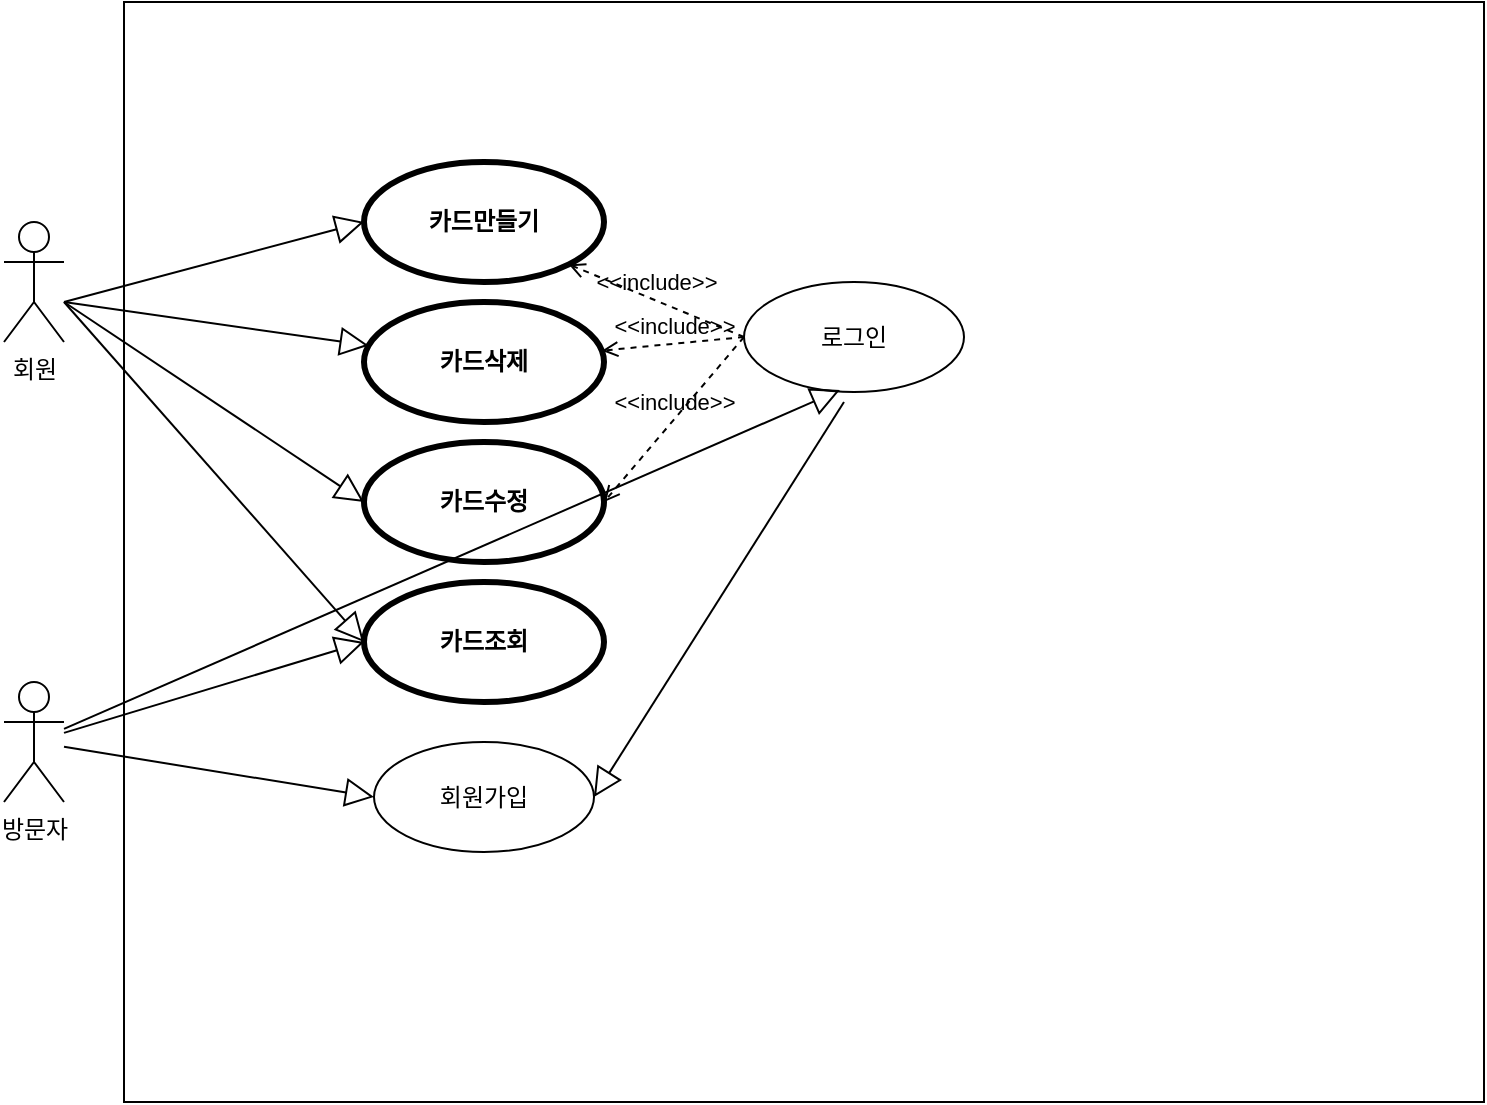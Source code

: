 <mxfile version="19.0.3" type="github">
  <diagram id="jXuyEvzjSoA7tnB848QS" name="Page-1">
    <mxGraphModel dx="1102" dy="574" grid="1" gridSize="10" guides="1" tooltips="1" connect="1" arrows="1" fold="1" page="1" pageScale="1" pageWidth="827" pageHeight="1169" math="0" shadow="0">
      <root>
        <mxCell id="0" />
        <mxCell id="1" parent="0" />
        <mxCell id="jtz-IIcLqqU1N7CMjUnq-1" value="" style="shape=rect;html=1;verticalAlign=top;fontStyle=1;whiteSpace=wrap;align=center;" vertex="1" parent="1">
          <mxGeometry x="120" y="40" width="680" height="550" as="geometry" />
        </mxCell>
        <mxCell id="jtz-IIcLqqU1N7CMjUnq-2" value="회원" style="shape=umlActor;html=1;verticalLabelPosition=bottom;verticalAlign=top;align=center;" vertex="1" parent="1">
          <mxGeometry x="60" y="150" width="30" height="60" as="geometry" />
        </mxCell>
        <mxCell id="jtz-IIcLqqU1N7CMjUnq-3" value="방문자" style="shape=umlActor;html=1;verticalLabelPosition=bottom;verticalAlign=top;align=center;" vertex="1" parent="1">
          <mxGeometry x="60" y="380" width="30" height="60" as="geometry" />
        </mxCell>
        <mxCell id="jtz-IIcLqqU1N7CMjUnq-4" value="카드만들기" style="shape=ellipse;html=1;strokeWidth=3;fontStyle=1;whiteSpace=wrap;align=center;perimeter=ellipsePerimeter;" vertex="1" parent="1">
          <mxGeometry x="240" y="120" width="120" height="60" as="geometry" />
        </mxCell>
        <mxCell id="jtz-IIcLqqU1N7CMjUnq-5" value="카드삭제" style="shape=ellipse;html=1;strokeWidth=3;fontStyle=1;whiteSpace=wrap;align=center;perimeter=ellipsePerimeter;" vertex="1" parent="1">
          <mxGeometry x="240" y="190" width="120" height="60" as="geometry" />
        </mxCell>
        <mxCell id="jtz-IIcLqqU1N7CMjUnq-6" value="카드조회" style="shape=ellipse;html=1;strokeWidth=3;fontStyle=1;whiteSpace=wrap;align=center;perimeter=ellipsePerimeter;" vertex="1" parent="1">
          <mxGeometry x="240" y="330" width="120" height="60" as="geometry" />
        </mxCell>
        <mxCell id="jtz-IIcLqqU1N7CMjUnq-7" value="" style="edgeStyle=none;html=1;endArrow=block;endFill=0;endSize=12;verticalAlign=bottom;rounded=0;" edge="1" parent="1" target="jtz-IIcLqqU1N7CMjUnq-5">
          <mxGeometry width="160" relative="1" as="geometry">
            <mxPoint x="90" y="190" as="sourcePoint" />
            <mxPoint x="250" y="190" as="targetPoint" />
          </mxGeometry>
        </mxCell>
        <mxCell id="jtz-IIcLqqU1N7CMjUnq-8" value="" style="edgeStyle=none;html=1;endArrow=block;endFill=0;endSize=12;verticalAlign=bottom;rounded=0;entryX=0;entryY=0.5;entryDx=0;entryDy=0;" edge="1" parent="1" target="jtz-IIcLqqU1N7CMjUnq-4">
          <mxGeometry width="160" relative="1" as="geometry">
            <mxPoint x="90" y="190" as="sourcePoint" />
            <mxPoint x="252.309" y="221.758" as="targetPoint" />
          </mxGeometry>
        </mxCell>
        <mxCell id="jtz-IIcLqqU1N7CMjUnq-9" value="" style="edgeStyle=none;html=1;endArrow=block;endFill=0;endSize=12;verticalAlign=bottom;rounded=0;entryX=0;entryY=0.5;entryDx=0;entryDy=0;" edge="1" parent="1" target="jtz-IIcLqqU1N7CMjUnq-6">
          <mxGeometry width="160" relative="1" as="geometry">
            <mxPoint x="90" y="190" as="sourcePoint" />
            <mxPoint x="260" y="270" as="targetPoint" />
          </mxGeometry>
        </mxCell>
        <mxCell id="jtz-IIcLqqU1N7CMjUnq-10" value="" style="edgeStyle=none;html=1;endArrow=block;endFill=0;endSize=12;verticalAlign=bottom;rounded=0;entryX=0;entryY=0.5;entryDx=0;entryDy=0;" edge="1" parent="1" source="jtz-IIcLqqU1N7CMjUnq-3" target="jtz-IIcLqqU1N7CMjUnq-6">
          <mxGeometry width="160" relative="1" as="geometry">
            <mxPoint x="100" y="200" as="sourcePoint" />
            <mxPoint x="250" y="360" as="targetPoint" />
          </mxGeometry>
        </mxCell>
        <mxCell id="jtz-IIcLqqU1N7CMjUnq-11" value="카드수정" style="shape=ellipse;html=1;strokeWidth=3;fontStyle=1;whiteSpace=wrap;align=center;perimeter=ellipsePerimeter;" vertex="1" parent="1">
          <mxGeometry x="240" y="260" width="120" height="60" as="geometry" />
        </mxCell>
        <mxCell id="jtz-IIcLqqU1N7CMjUnq-12" value="" style="edgeStyle=none;html=1;endArrow=block;endFill=0;endSize=12;verticalAlign=bottom;rounded=0;entryX=0;entryY=0.5;entryDx=0;entryDy=0;" edge="1" parent="1" target="jtz-IIcLqqU1N7CMjUnq-11">
          <mxGeometry width="160" relative="1" as="geometry">
            <mxPoint x="90" y="190" as="sourcePoint" />
            <mxPoint x="252.309" y="221.758" as="targetPoint" />
          </mxGeometry>
        </mxCell>
        <mxCell id="jtz-IIcLqqU1N7CMjUnq-13" value="로그인" style="ellipse;whiteSpace=wrap;html=1;" vertex="1" parent="1">
          <mxGeometry x="430" y="180" width="110" height="55" as="geometry" />
        </mxCell>
        <mxCell id="jtz-IIcLqqU1N7CMjUnq-14" value="&amp;lt;&amp;lt;include&amp;gt;&amp;gt;" style="edgeStyle=none;html=1;endArrow=open;verticalAlign=bottom;dashed=1;labelBackgroundColor=none;rounded=0;exitX=0;exitY=0.5;exitDx=0;exitDy=0;entryX=1;entryY=1;entryDx=0;entryDy=0;" edge="1" parent="1" source="jtz-IIcLqqU1N7CMjUnq-13" target="jtz-IIcLqqU1N7CMjUnq-4">
          <mxGeometry width="160" relative="1" as="geometry">
            <mxPoint x="330" y="300" as="sourcePoint" />
            <mxPoint x="490" y="300" as="targetPoint" />
          </mxGeometry>
        </mxCell>
        <mxCell id="jtz-IIcLqqU1N7CMjUnq-16" value="&amp;lt;&amp;lt;include&amp;gt;&amp;gt;" style="edgeStyle=none;html=1;endArrow=open;verticalAlign=bottom;dashed=1;labelBackgroundColor=none;rounded=0;exitX=0;exitY=0.5;exitDx=0;exitDy=0;" edge="1" parent="1" source="jtz-IIcLqqU1N7CMjUnq-13" target="jtz-IIcLqqU1N7CMjUnq-5">
          <mxGeometry width="160" relative="1" as="geometry">
            <mxPoint x="461.57" y="291.29" as="sourcePoint" />
            <mxPoint x="413.996" y="250.003" as="targetPoint" />
          </mxGeometry>
        </mxCell>
        <mxCell id="jtz-IIcLqqU1N7CMjUnq-18" value="&amp;lt;&amp;lt;include&amp;gt;&amp;gt;" style="edgeStyle=none;html=1;endArrow=open;verticalAlign=bottom;dashed=1;labelBackgroundColor=none;rounded=0;exitX=0;exitY=0.5;exitDx=0;exitDy=0;entryX=1;entryY=0.5;entryDx=0;entryDy=0;" edge="1" parent="1" source="jtz-IIcLqqU1N7CMjUnq-13" target="jtz-IIcLqqU1N7CMjUnq-11">
          <mxGeometry width="160" relative="1" as="geometry">
            <mxPoint x="437.57" y="286.29" as="sourcePoint" />
            <mxPoint x="360" y="300" as="targetPoint" />
          </mxGeometry>
        </mxCell>
        <mxCell id="jtz-IIcLqqU1N7CMjUnq-21" value="회원가입" style="ellipse;whiteSpace=wrap;html=1;" vertex="1" parent="1">
          <mxGeometry x="245" y="410" width="110" height="55" as="geometry" />
        </mxCell>
        <mxCell id="jtz-IIcLqqU1N7CMjUnq-22" value="" style="edgeStyle=none;html=1;endArrow=block;endFill=0;endSize=12;verticalAlign=bottom;rounded=0;entryX=0;entryY=0.5;entryDx=0;entryDy=0;" edge="1" parent="1" source="jtz-IIcLqqU1N7CMjUnq-3" target="jtz-IIcLqqU1N7CMjUnq-21">
          <mxGeometry width="160" relative="1" as="geometry">
            <mxPoint x="330" y="300" as="sourcePoint" />
            <mxPoint x="490" y="300" as="targetPoint" />
          </mxGeometry>
        </mxCell>
        <mxCell id="jtz-IIcLqqU1N7CMjUnq-23" value="" style="edgeStyle=none;html=1;endArrow=block;endFill=0;endSize=12;verticalAlign=bottom;rounded=0;entryX=0.436;entryY=0.982;entryDx=0;entryDy=0;entryPerimeter=0;" edge="1" parent="1" source="jtz-IIcLqqU1N7CMjUnq-3" target="jtz-IIcLqqU1N7CMjUnq-13">
          <mxGeometry width="160" relative="1" as="geometry">
            <mxPoint x="330" y="300" as="sourcePoint" />
            <mxPoint x="490" y="300" as="targetPoint" />
          </mxGeometry>
        </mxCell>
        <mxCell id="jtz-IIcLqqU1N7CMjUnq-24" value="" style="edgeStyle=none;html=1;endArrow=block;endFill=0;endSize=12;verticalAlign=bottom;rounded=0;entryX=1;entryY=0.5;entryDx=0;entryDy=0;" edge="1" parent="1" target="jtz-IIcLqqU1N7CMjUnq-21">
          <mxGeometry width="160" relative="1" as="geometry">
            <mxPoint x="480" y="240" as="sourcePoint" />
            <mxPoint x="490" y="300" as="targetPoint" />
          </mxGeometry>
        </mxCell>
      </root>
    </mxGraphModel>
  </diagram>
</mxfile>
